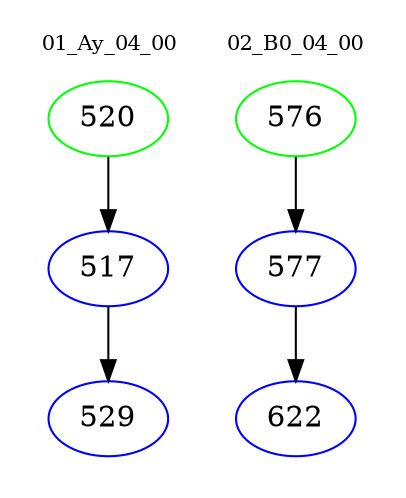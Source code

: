 digraph{
subgraph cluster_0 {
color = white
label = "01_Ay_04_00";
fontsize=10;
T0_520 [label="520", color="green"]
T0_520 -> T0_517 [color="black"]
T0_517 [label="517", color="blue"]
T0_517 -> T0_529 [color="black"]
T0_529 [label="529", color="blue"]
}
subgraph cluster_1 {
color = white
label = "02_B0_04_00";
fontsize=10;
T1_576 [label="576", color="green"]
T1_576 -> T1_577 [color="black"]
T1_577 [label="577", color="blue"]
T1_577 -> T1_622 [color="black"]
T1_622 [label="622", color="blue"]
}
}
